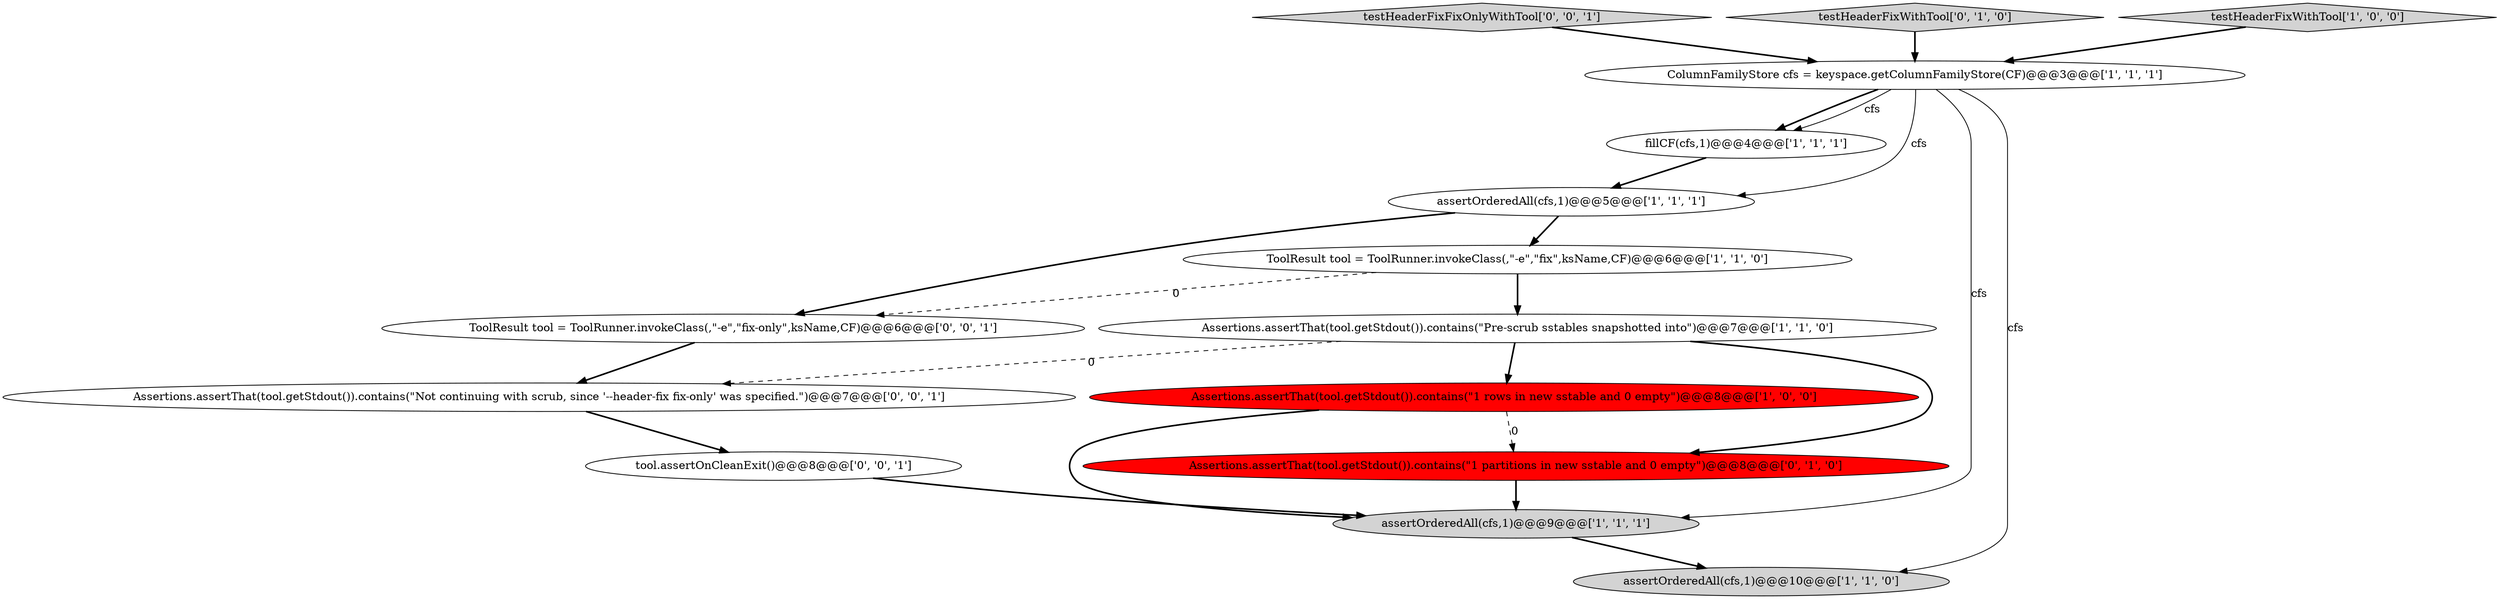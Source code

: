 digraph {
12 [style = filled, label = "tool.assertOnCleanExit()@@@8@@@['0', '0', '1']", fillcolor = white, shape = ellipse image = "AAA0AAABBB3BBB"];
5 [style = filled, label = "Assertions.assertThat(tool.getStdout()).contains(\"Pre-scrub sstables snapshotted into\")@@@7@@@['1', '1', '0']", fillcolor = white, shape = ellipse image = "AAA0AAABBB1BBB"];
3 [style = filled, label = "fillCF(cfs,1)@@@4@@@['1', '1', '1']", fillcolor = white, shape = ellipse image = "AAA0AAABBB1BBB"];
11 [style = filled, label = "testHeaderFixFixOnlyWithTool['0', '0', '1']", fillcolor = lightgray, shape = diamond image = "AAA0AAABBB3BBB"];
1 [style = filled, label = "assertOrderedAll(cfs,1)@@@5@@@['1', '1', '1']", fillcolor = white, shape = ellipse image = "AAA0AAABBB1BBB"];
10 [style = filled, label = "testHeaderFixWithTool['0', '1', '0']", fillcolor = lightgray, shape = diamond image = "AAA0AAABBB2BBB"];
13 [style = filled, label = "ToolResult tool = ToolRunner.invokeClass(,\"-e\",\"fix-only\",ksName,CF)@@@6@@@['0', '0', '1']", fillcolor = white, shape = ellipse image = "AAA0AAABBB3BBB"];
7 [style = filled, label = "testHeaderFixWithTool['1', '0', '0']", fillcolor = lightgray, shape = diamond image = "AAA0AAABBB1BBB"];
6 [style = filled, label = "ColumnFamilyStore cfs = keyspace.getColumnFamilyStore(CF)@@@3@@@['1', '1', '1']", fillcolor = white, shape = ellipse image = "AAA0AAABBB1BBB"];
0 [style = filled, label = "assertOrderedAll(cfs,1)@@@9@@@['1', '1', '1']", fillcolor = lightgray, shape = ellipse image = "AAA0AAABBB1BBB"];
8 [style = filled, label = "ToolResult tool = ToolRunner.invokeClass(,\"-e\",\"fix\",ksName,CF)@@@6@@@['1', '1', '0']", fillcolor = white, shape = ellipse image = "AAA0AAABBB1BBB"];
2 [style = filled, label = "Assertions.assertThat(tool.getStdout()).contains(\"1 rows in new sstable and 0 empty\")@@@8@@@['1', '0', '0']", fillcolor = red, shape = ellipse image = "AAA1AAABBB1BBB"];
9 [style = filled, label = "Assertions.assertThat(tool.getStdout()).contains(\"1 partitions in new sstable and 0 empty\")@@@8@@@['0', '1', '0']", fillcolor = red, shape = ellipse image = "AAA1AAABBB2BBB"];
14 [style = filled, label = "Assertions.assertThat(tool.getStdout()).contains(\"Not continuing with scrub, since '--header-fix fix-only' was specified.\")@@@7@@@['0', '0', '1']", fillcolor = white, shape = ellipse image = "AAA0AAABBB3BBB"];
4 [style = filled, label = "assertOrderedAll(cfs,1)@@@10@@@['1', '1', '0']", fillcolor = lightgray, shape = ellipse image = "AAA0AAABBB1BBB"];
6->3 [style = bold, label=""];
6->4 [style = solid, label="cfs"];
5->14 [style = dashed, label="0"];
1->8 [style = bold, label=""];
9->0 [style = bold, label=""];
6->3 [style = solid, label="cfs"];
3->1 [style = bold, label=""];
5->9 [style = bold, label=""];
6->0 [style = solid, label="cfs"];
11->6 [style = bold, label=""];
12->0 [style = bold, label=""];
10->6 [style = bold, label=""];
1->13 [style = bold, label=""];
6->1 [style = solid, label="cfs"];
8->13 [style = dashed, label="0"];
5->2 [style = bold, label=""];
2->0 [style = bold, label=""];
8->5 [style = bold, label=""];
2->9 [style = dashed, label="0"];
0->4 [style = bold, label=""];
14->12 [style = bold, label=""];
7->6 [style = bold, label=""];
13->14 [style = bold, label=""];
}
